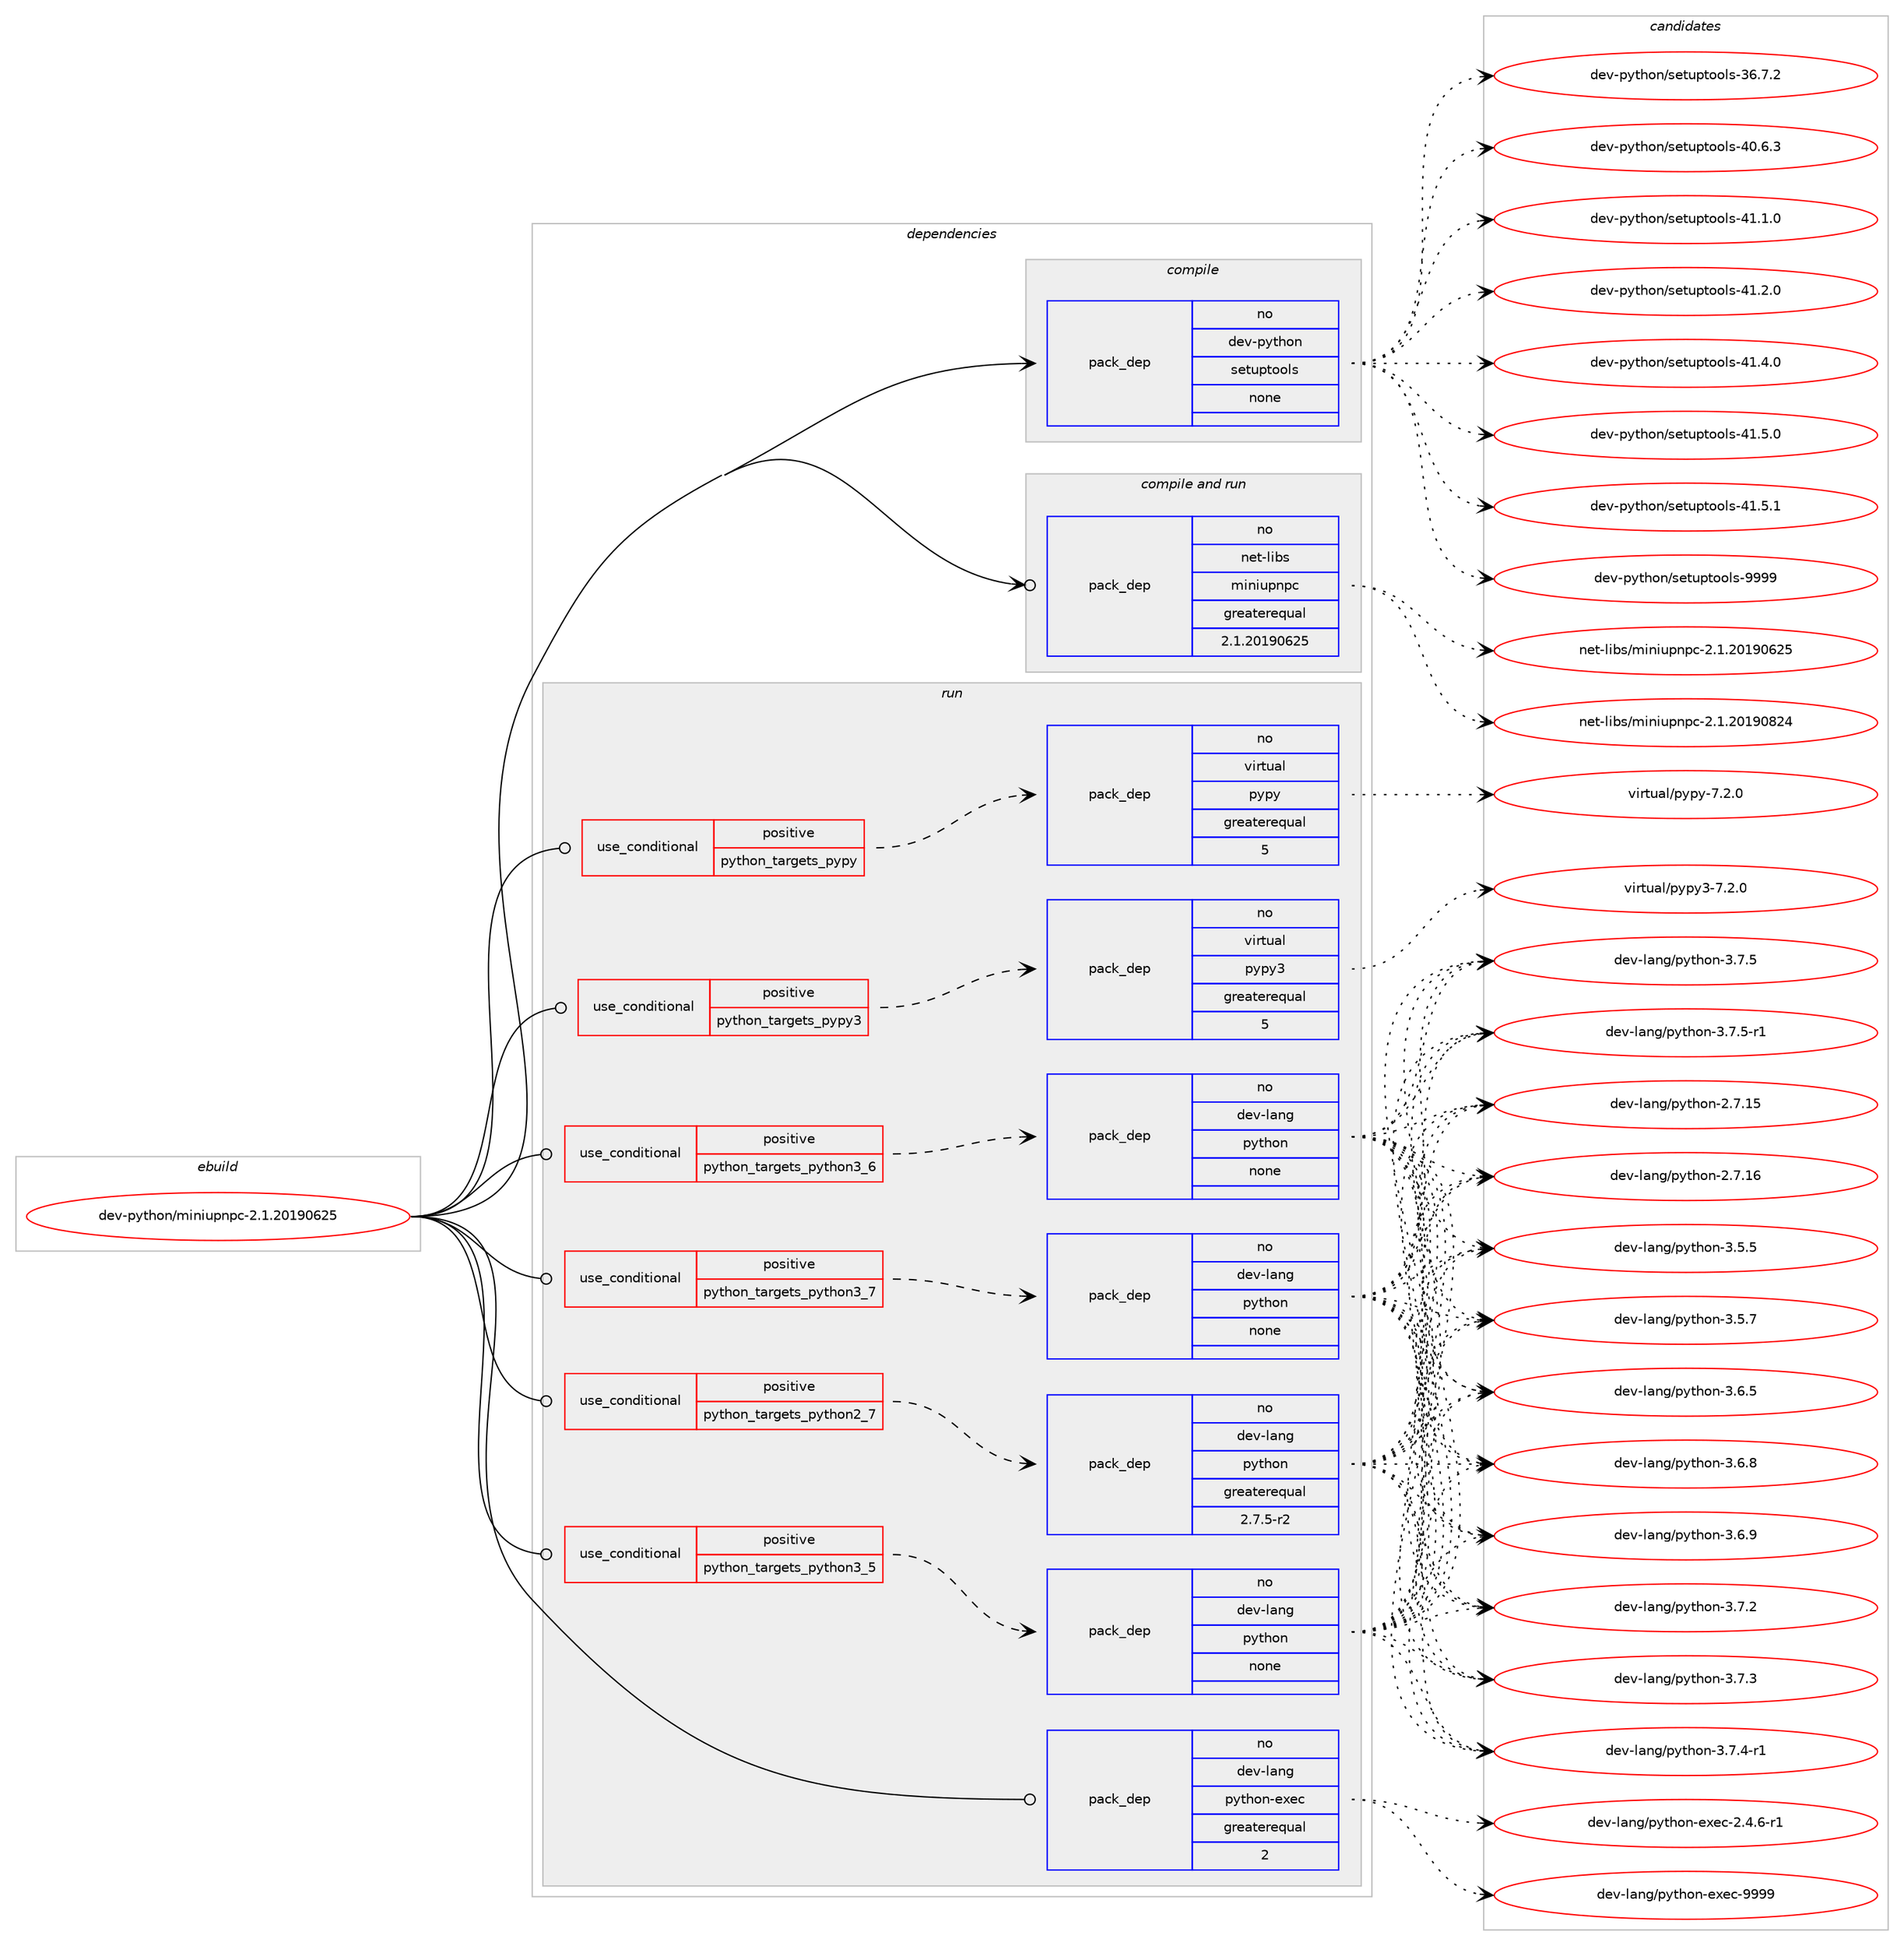 digraph prolog {

# *************
# Graph options
# *************

newrank=true;
concentrate=true;
compound=true;
graph [rankdir=LR,fontname=Helvetica,fontsize=10,ranksep=1.5];#, ranksep=2.5, nodesep=0.2];
edge  [arrowhead=vee];
node  [fontname=Helvetica,fontsize=10];

# **********
# The ebuild
# **********

subgraph cluster_leftcol {
color=gray;
rank=same;
label=<<i>ebuild</i>>;
id [label="dev-python/miniupnpc-2.1.20190625", color=red, width=4, href="../dev-python/miniupnpc-2.1.20190625.svg"];
}

# ****************
# The dependencies
# ****************

subgraph cluster_midcol {
color=gray;
label=<<i>dependencies</i>>;
subgraph cluster_compile {
fillcolor="#eeeeee";
style=filled;
label=<<i>compile</i>>;
subgraph pack460305 {
dependency614646 [label=<<TABLE BORDER="0" CELLBORDER="1" CELLSPACING="0" CELLPADDING="4" WIDTH="220"><TR><TD ROWSPAN="6" CELLPADDING="30">pack_dep</TD></TR><TR><TD WIDTH="110">no</TD></TR><TR><TD>dev-python</TD></TR><TR><TD>setuptools</TD></TR><TR><TD>none</TD></TR><TR><TD></TD></TR></TABLE>>, shape=none, color=blue];
}
id:e -> dependency614646:w [weight=20,style="solid",arrowhead="vee"];
}
subgraph cluster_compileandrun {
fillcolor="#eeeeee";
style=filled;
label=<<i>compile and run</i>>;
subgraph pack460306 {
dependency614647 [label=<<TABLE BORDER="0" CELLBORDER="1" CELLSPACING="0" CELLPADDING="4" WIDTH="220"><TR><TD ROWSPAN="6" CELLPADDING="30">pack_dep</TD></TR><TR><TD WIDTH="110">no</TD></TR><TR><TD>net-libs</TD></TR><TR><TD>miniupnpc</TD></TR><TR><TD>greaterequal</TD></TR><TR><TD>2.1.20190625</TD></TR></TABLE>>, shape=none, color=blue];
}
id:e -> dependency614647:w [weight=20,style="solid",arrowhead="odotvee"];
}
subgraph cluster_run {
fillcolor="#eeeeee";
style=filled;
label=<<i>run</i>>;
subgraph cond142536 {
dependency614648 [label=<<TABLE BORDER="0" CELLBORDER="1" CELLSPACING="0" CELLPADDING="4"><TR><TD ROWSPAN="3" CELLPADDING="10">use_conditional</TD></TR><TR><TD>positive</TD></TR><TR><TD>python_targets_pypy</TD></TR></TABLE>>, shape=none, color=red];
subgraph pack460307 {
dependency614649 [label=<<TABLE BORDER="0" CELLBORDER="1" CELLSPACING="0" CELLPADDING="4" WIDTH="220"><TR><TD ROWSPAN="6" CELLPADDING="30">pack_dep</TD></TR><TR><TD WIDTH="110">no</TD></TR><TR><TD>virtual</TD></TR><TR><TD>pypy</TD></TR><TR><TD>greaterequal</TD></TR><TR><TD>5</TD></TR></TABLE>>, shape=none, color=blue];
}
dependency614648:e -> dependency614649:w [weight=20,style="dashed",arrowhead="vee"];
}
id:e -> dependency614648:w [weight=20,style="solid",arrowhead="odot"];
subgraph cond142537 {
dependency614650 [label=<<TABLE BORDER="0" CELLBORDER="1" CELLSPACING="0" CELLPADDING="4"><TR><TD ROWSPAN="3" CELLPADDING="10">use_conditional</TD></TR><TR><TD>positive</TD></TR><TR><TD>python_targets_pypy3</TD></TR></TABLE>>, shape=none, color=red];
subgraph pack460308 {
dependency614651 [label=<<TABLE BORDER="0" CELLBORDER="1" CELLSPACING="0" CELLPADDING="4" WIDTH="220"><TR><TD ROWSPAN="6" CELLPADDING="30">pack_dep</TD></TR><TR><TD WIDTH="110">no</TD></TR><TR><TD>virtual</TD></TR><TR><TD>pypy3</TD></TR><TR><TD>greaterequal</TD></TR><TR><TD>5</TD></TR></TABLE>>, shape=none, color=blue];
}
dependency614650:e -> dependency614651:w [weight=20,style="dashed",arrowhead="vee"];
}
id:e -> dependency614650:w [weight=20,style="solid",arrowhead="odot"];
subgraph cond142538 {
dependency614652 [label=<<TABLE BORDER="0" CELLBORDER="1" CELLSPACING="0" CELLPADDING="4"><TR><TD ROWSPAN="3" CELLPADDING="10">use_conditional</TD></TR><TR><TD>positive</TD></TR><TR><TD>python_targets_python2_7</TD></TR></TABLE>>, shape=none, color=red];
subgraph pack460309 {
dependency614653 [label=<<TABLE BORDER="0" CELLBORDER="1" CELLSPACING="0" CELLPADDING="4" WIDTH="220"><TR><TD ROWSPAN="6" CELLPADDING="30">pack_dep</TD></TR><TR><TD WIDTH="110">no</TD></TR><TR><TD>dev-lang</TD></TR><TR><TD>python</TD></TR><TR><TD>greaterequal</TD></TR><TR><TD>2.7.5-r2</TD></TR></TABLE>>, shape=none, color=blue];
}
dependency614652:e -> dependency614653:w [weight=20,style="dashed",arrowhead="vee"];
}
id:e -> dependency614652:w [weight=20,style="solid",arrowhead="odot"];
subgraph cond142539 {
dependency614654 [label=<<TABLE BORDER="0" CELLBORDER="1" CELLSPACING="0" CELLPADDING="4"><TR><TD ROWSPAN="3" CELLPADDING="10">use_conditional</TD></TR><TR><TD>positive</TD></TR><TR><TD>python_targets_python3_5</TD></TR></TABLE>>, shape=none, color=red];
subgraph pack460310 {
dependency614655 [label=<<TABLE BORDER="0" CELLBORDER="1" CELLSPACING="0" CELLPADDING="4" WIDTH="220"><TR><TD ROWSPAN="6" CELLPADDING="30">pack_dep</TD></TR><TR><TD WIDTH="110">no</TD></TR><TR><TD>dev-lang</TD></TR><TR><TD>python</TD></TR><TR><TD>none</TD></TR><TR><TD></TD></TR></TABLE>>, shape=none, color=blue];
}
dependency614654:e -> dependency614655:w [weight=20,style="dashed",arrowhead="vee"];
}
id:e -> dependency614654:w [weight=20,style="solid",arrowhead="odot"];
subgraph cond142540 {
dependency614656 [label=<<TABLE BORDER="0" CELLBORDER="1" CELLSPACING="0" CELLPADDING="4"><TR><TD ROWSPAN="3" CELLPADDING="10">use_conditional</TD></TR><TR><TD>positive</TD></TR><TR><TD>python_targets_python3_6</TD></TR></TABLE>>, shape=none, color=red];
subgraph pack460311 {
dependency614657 [label=<<TABLE BORDER="0" CELLBORDER="1" CELLSPACING="0" CELLPADDING="4" WIDTH="220"><TR><TD ROWSPAN="6" CELLPADDING="30">pack_dep</TD></TR><TR><TD WIDTH="110">no</TD></TR><TR><TD>dev-lang</TD></TR><TR><TD>python</TD></TR><TR><TD>none</TD></TR><TR><TD></TD></TR></TABLE>>, shape=none, color=blue];
}
dependency614656:e -> dependency614657:w [weight=20,style="dashed",arrowhead="vee"];
}
id:e -> dependency614656:w [weight=20,style="solid",arrowhead="odot"];
subgraph cond142541 {
dependency614658 [label=<<TABLE BORDER="0" CELLBORDER="1" CELLSPACING="0" CELLPADDING="4"><TR><TD ROWSPAN="3" CELLPADDING="10">use_conditional</TD></TR><TR><TD>positive</TD></TR><TR><TD>python_targets_python3_7</TD></TR></TABLE>>, shape=none, color=red];
subgraph pack460312 {
dependency614659 [label=<<TABLE BORDER="0" CELLBORDER="1" CELLSPACING="0" CELLPADDING="4" WIDTH="220"><TR><TD ROWSPAN="6" CELLPADDING="30">pack_dep</TD></TR><TR><TD WIDTH="110">no</TD></TR><TR><TD>dev-lang</TD></TR><TR><TD>python</TD></TR><TR><TD>none</TD></TR><TR><TD></TD></TR></TABLE>>, shape=none, color=blue];
}
dependency614658:e -> dependency614659:w [weight=20,style="dashed",arrowhead="vee"];
}
id:e -> dependency614658:w [weight=20,style="solid",arrowhead="odot"];
subgraph pack460313 {
dependency614660 [label=<<TABLE BORDER="0" CELLBORDER="1" CELLSPACING="0" CELLPADDING="4" WIDTH="220"><TR><TD ROWSPAN="6" CELLPADDING="30">pack_dep</TD></TR><TR><TD WIDTH="110">no</TD></TR><TR><TD>dev-lang</TD></TR><TR><TD>python-exec</TD></TR><TR><TD>greaterequal</TD></TR><TR><TD>2</TD></TR></TABLE>>, shape=none, color=blue];
}
id:e -> dependency614660:w [weight=20,style="solid",arrowhead="odot"];
}
}

# **************
# The candidates
# **************

subgraph cluster_choices {
rank=same;
color=gray;
label=<<i>candidates</i>>;

subgraph choice460305 {
color=black;
nodesep=1;
choice100101118451121211161041111104711510111611711211611111110811545515446554650 [label="dev-python/setuptools-36.7.2", color=red, width=4,href="../dev-python/setuptools-36.7.2.svg"];
choice100101118451121211161041111104711510111611711211611111110811545524846544651 [label="dev-python/setuptools-40.6.3", color=red, width=4,href="../dev-python/setuptools-40.6.3.svg"];
choice100101118451121211161041111104711510111611711211611111110811545524946494648 [label="dev-python/setuptools-41.1.0", color=red, width=4,href="../dev-python/setuptools-41.1.0.svg"];
choice100101118451121211161041111104711510111611711211611111110811545524946504648 [label="dev-python/setuptools-41.2.0", color=red, width=4,href="../dev-python/setuptools-41.2.0.svg"];
choice100101118451121211161041111104711510111611711211611111110811545524946524648 [label="dev-python/setuptools-41.4.0", color=red, width=4,href="../dev-python/setuptools-41.4.0.svg"];
choice100101118451121211161041111104711510111611711211611111110811545524946534648 [label="dev-python/setuptools-41.5.0", color=red, width=4,href="../dev-python/setuptools-41.5.0.svg"];
choice100101118451121211161041111104711510111611711211611111110811545524946534649 [label="dev-python/setuptools-41.5.1", color=red, width=4,href="../dev-python/setuptools-41.5.1.svg"];
choice10010111845112121116104111110471151011161171121161111111081154557575757 [label="dev-python/setuptools-9999", color=red, width=4,href="../dev-python/setuptools-9999.svg"];
dependency614646:e -> choice100101118451121211161041111104711510111611711211611111110811545515446554650:w [style=dotted,weight="100"];
dependency614646:e -> choice100101118451121211161041111104711510111611711211611111110811545524846544651:w [style=dotted,weight="100"];
dependency614646:e -> choice100101118451121211161041111104711510111611711211611111110811545524946494648:w [style=dotted,weight="100"];
dependency614646:e -> choice100101118451121211161041111104711510111611711211611111110811545524946504648:w [style=dotted,weight="100"];
dependency614646:e -> choice100101118451121211161041111104711510111611711211611111110811545524946524648:w [style=dotted,weight="100"];
dependency614646:e -> choice100101118451121211161041111104711510111611711211611111110811545524946534648:w [style=dotted,weight="100"];
dependency614646:e -> choice100101118451121211161041111104711510111611711211611111110811545524946534649:w [style=dotted,weight="100"];
dependency614646:e -> choice10010111845112121116104111110471151011161171121161111111081154557575757:w [style=dotted,weight="100"];
}
subgraph choice460306 {
color=black;
nodesep=1;
choice1101011164510810598115471091051101051171121101129945504649465048495748545053 [label="net-libs/miniupnpc-2.1.20190625", color=red, width=4,href="../net-libs/miniupnpc-2.1.20190625.svg"];
choice1101011164510810598115471091051101051171121101129945504649465048495748565052 [label="net-libs/miniupnpc-2.1.20190824", color=red, width=4,href="../net-libs/miniupnpc-2.1.20190824.svg"];
dependency614647:e -> choice1101011164510810598115471091051101051171121101129945504649465048495748545053:w [style=dotted,weight="100"];
dependency614647:e -> choice1101011164510810598115471091051101051171121101129945504649465048495748565052:w [style=dotted,weight="100"];
}
subgraph choice460307 {
color=black;
nodesep=1;
choice1181051141161179710847112121112121455546504648 [label="virtual/pypy-7.2.0", color=red, width=4,href="../virtual/pypy-7.2.0.svg"];
dependency614649:e -> choice1181051141161179710847112121112121455546504648:w [style=dotted,weight="100"];
}
subgraph choice460308 {
color=black;
nodesep=1;
choice118105114116117971084711212111212151455546504648 [label="virtual/pypy3-7.2.0", color=red, width=4,href="../virtual/pypy3-7.2.0.svg"];
dependency614651:e -> choice118105114116117971084711212111212151455546504648:w [style=dotted,weight="100"];
}
subgraph choice460309 {
color=black;
nodesep=1;
choice10010111845108971101034711212111610411111045504655464953 [label="dev-lang/python-2.7.15", color=red, width=4,href="../dev-lang/python-2.7.15.svg"];
choice10010111845108971101034711212111610411111045504655464954 [label="dev-lang/python-2.7.16", color=red, width=4,href="../dev-lang/python-2.7.16.svg"];
choice100101118451089711010347112121116104111110455146534653 [label="dev-lang/python-3.5.5", color=red, width=4,href="../dev-lang/python-3.5.5.svg"];
choice100101118451089711010347112121116104111110455146534655 [label="dev-lang/python-3.5.7", color=red, width=4,href="../dev-lang/python-3.5.7.svg"];
choice100101118451089711010347112121116104111110455146544653 [label="dev-lang/python-3.6.5", color=red, width=4,href="../dev-lang/python-3.6.5.svg"];
choice100101118451089711010347112121116104111110455146544656 [label="dev-lang/python-3.6.8", color=red, width=4,href="../dev-lang/python-3.6.8.svg"];
choice100101118451089711010347112121116104111110455146544657 [label="dev-lang/python-3.6.9", color=red, width=4,href="../dev-lang/python-3.6.9.svg"];
choice100101118451089711010347112121116104111110455146554650 [label="dev-lang/python-3.7.2", color=red, width=4,href="../dev-lang/python-3.7.2.svg"];
choice100101118451089711010347112121116104111110455146554651 [label="dev-lang/python-3.7.3", color=red, width=4,href="../dev-lang/python-3.7.3.svg"];
choice1001011184510897110103471121211161041111104551465546524511449 [label="dev-lang/python-3.7.4-r1", color=red, width=4,href="../dev-lang/python-3.7.4-r1.svg"];
choice100101118451089711010347112121116104111110455146554653 [label="dev-lang/python-3.7.5", color=red, width=4,href="../dev-lang/python-3.7.5.svg"];
choice1001011184510897110103471121211161041111104551465546534511449 [label="dev-lang/python-3.7.5-r1", color=red, width=4,href="../dev-lang/python-3.7.5-r1.svg"];
dependency614653:e -> choice10010111845108971101034711212111610411111045504655464953:w [style=dotted,weight="100"];
dependency614653:e -> choice10010111845108971101034711212111610411111045504655464954:w [style=dotted,weight="100"];
dependency614653:e -> choice100101118451089711010347112121116104111110455146534653:w [style=dotted,weight="100"];
dependency614653:e -> choice100101118451089711010347112121116104111110455146534655:w [style=dotted,weight="100"];
dependency614653:e -> choice100101118451089711010347112121116104111110455146544653:w [style=dotted,weight="100"];
dependency614653:e -> choice100101118451089711010347112121116104111110455146544656:w [style=dotted,weight="100"];
dependency614653:e -> choice100101118451089711010347112121116104111110455146544657:w [style=dotted,weight="100"];
dependency614653:e -> choice100101118451089711010347112121116104111110455146554650:w [style=dotted,weight="100"];
dependency614653:e -> choice100101118451089711010347112121116104111110455146554651:w [style=dotted,weight="100"];
dependency614653:e -> choice1001011184510897110103471121211161041111104551465546524511449:w [style=dotted,weight="100"];
dependency614653:e -> choice100101118451089711010347112121116104111110455146554653:w [style=dotted,weight="100"];
dependency614653:e -> choice1001011184510897110103471121211161041111104551465546534511449:w [style=dotted,weight="100"];
}
subgraph choice460310 {
color=black;
nodesep=1;
choice10010111845108971101034711212111610411111045504655464953 [label="dev-lang/python-2.7.15", color=red, width=4,href="../dev-lang/python-2.7.15.svg"];
choice10010111845108971101034711212111610411111045504655464954 [label="dev-lang/python-2.7.16", color=red, width=4,href="../dev-lang/python-2.7.16.svg"];
choice100101118451089711010347112121116104111110455146534653 [label="dev-lang/python-3.5.5", color=red, width=4,href="../dev-lang/python-3.5.5.svg"];
choice100101118451089711010347112121116104111110455146534655 [label="dev-lang/python-3.5.7", color=red, width=4,href="../dev-lang/python-3.5.7.svg"];
choice100101118451089711010347112121116104111110455146544653 [label="dev-lang/python-3.6.5", color=red, width=4,href="../dev-lang/python-3.6.5.svg"];
choice100101118451089711010347112121116104111110455146544656 [label="dev-lang/python-3.6.8", color=red, width=4,href="../dev-lang/python-3.6.8.svg"];
choice100101118451089711010347112121116104111110455146544657 [label="dev-lang/python-3.6.9", color=red, width=4,href="../dev-lang/python-3.6.9.svg"];
choice100101118451089711010347112121116104111110455146554650 [label="dev-lang/python-3.7.2", color=red, width=4,href="../dev-lang/python-3.7.2.svg"];
choice100101118451089711010347112121116104111110455146554651 [label="dev-lang/python-3.7.3", color=red, width=4,href="../dev-lang/python-3.7.3.svg"];
choice1001011184510897110103471121211161041111104551465546524511449 [label="dev-lang/python-3.7.4-r1", color=red, width=4,href="../dev-lang/python-3.7.4-r1.svg"];
choice100101118451089711010347112121116104111110455146554653 [label="dev-lang/python-3.7.5", color=red, width=4,href="../dev-lang/python-3.7.5.svg"];
choice1001011184510897110103471121211161041111104551465546534511449 [label="dev-lang/python-3.7.5-r1", color=red, width=4,href="../dev-lang/python-3.7.5-r1.svg"];
dependency614655:e -> choice10010111845108971101034711212111610411111045504655464953:w [style=dotted,weight="100"];
dependency614655:e -> choice10010111845108971101034711212111610411111045504655464954:w [style=dotted,weight="100"];
dependency614655:e -> choice100101118451089711010347112121116104111110455146534653:w [style=dotted,weight="100"];
dependency614655:e -> choice100101118451089711010347112121116104111110455146534655:w [style=dotted,weight="100"];
dependency614655:e -> choice100101118451089711010347112121116104111110455146544653:w [style=dotted,weight="100"];
dependency614655:e -> choice100101118451089711010347112121116104111110455146544656:w [style=dotted,weight="100"];
dependency614655:e -> choice100101118451089711010347112121116104111110455146544657:w [style=dotted,weight="100"];
dependency614655:e -> choice100101118451089711010347112121116104111110455146554650:w [style=dotted,weight="100"];
dependency614655:e -> choice100101118451089711010347112121116104111110455146554651:w [style=dotted,weight="100"];
dependency614655:e -> choice1001011184510897110103471121211161041111104551465546524511449:w [style=dotted,weight="100"];
dependency614655:e -> choice100101118451089711010347112121116104111110455146554653:w [style=dotted,weight="100"];
dependency614655:e -> choice1001011184510897110103471121211161041111104551465546534511449:w [style=dotted,weight="100"];
}
subgraph choice460311 {
color=black;
nodesep=1;
choice10010111845108971101034711212111610411111045504655464953 [label="dev-lang/python-2.7.15", color=red, width=4,href="../dev-lang/python-2.7.15.svg"];
choice10010111845108971101034711212111610411111045504655464954 [label="dev-lang/python-2.7.16", color=red, width=4,href="../dev-lang/python-2.7.16.svg"];
choice100101118451089711010347112121116104111110455146534653 [label="dev-lang/python-3.5.5", color=red, width=4,href="../dev-lang/python-3.5.5.svg"];
choice100101118451089711010347112121116104111110455146534655 [label="dev-lang/python-3.5.7", color=red, width=4,href="../dev-lang/python-3.5.7.svg"];
choice100101118451089711010347112121116104111110455146544653 [label="dev-lang/python-3.6.5", color=red, width=4,href="../dev-lang/python-3.6.5.svg"];
choice100101118451089711010347112121116104111110455146544656 [label="dev-lang/python-3.6.8", color=red, width=4,href="../dev-lang/python-3.6.8.svg"];
choice100101118451089711010347112121116104111110455146544657 [label="dev-lang/python-3.6.9", color=red, width=4,href="../dev-lang/python-3.6.9.svg"];
choice100101118451089711010347112121116104111110455146554650 [label="dev-lang/python-3.7.2", color=red, width=4,href="../dev-lang/python-3.7.2.svg"];
choice100101118451089711010347112121116104111110455146554651 [label="dev-lang/python-3.7.3", color=red, width=4,href="../dev-lang/python-3.7.3.svg"];
choice1001011184510897110103471121211161041111104551465546524511449 [label="dev-lang/python-3.7.4-r1", color=red, width=4,href="../dev-lang/python-3.7.4-r1.svg"];
choice100101118451089711010347112121116104111110455146554653 [label="dev-lang/python-3.7.5", color=red, width=4,href="../dev-lang/python-3.7.5.svg"];
choice1001011184510897110103471121211161041111104551465546534511449 [label="dev-lang/python-3.7.5-r1", color=red, width=4,href="../dev-lang/python-3.7.5-r1.svg"];
dependency614657:e -> choice10010111845108971101034711212111610411111045504655464953:w [style=dotted,weight="100"];
dependency614657:e -> choice10010111845108971101034711212111610411111045504655464954:w [style=dotted,weight="100"];
dependency614657:e -> choice100101118451089711010347112121116104111110455146534653:w [style=dotted,weight="100"];
dependency614657:e -> choice100101118451089711010347112121116104111110455146534655:w [style=dotted,weight="100"];
dependency614657:e -> choice100101118451089711010347112121116104111110455146544653:w [style=dotted,weight="100"];
dependency614657:e -> choice100101118451089711010347112121116104111110455146544656:w [style=dotted,weight="100"];
dependency614657:e -> choice100101118451089711010347112121116104111110455146544657:w [style=dotted,weight="100"];
dependency614657:e -> choice100101118451089711010347112121116104111110455146554650:w [style=dotted,weight="100"];
dependency614657:e -> choice100101118451089711010347112121116104111110455146554651:w [style=dotted,weight="100"];
dependency614657:e -> choice1001011184510897110103471121211161041111104551465546524511449:w [style=dotted,weight="100"];
dependency614657:e -> choice100101118451089711010347112121116104111110455146554653:w [style=dotted,weight="100"];
dependency614657:e -> choice1001011184510897110103471121211161041111104551465546534511449:w [style=dotted,weight="100"];
}
subgraph choice460312 {
color=black;
nodesep=1;
choice10010111845108971101034711212111610411111045504655464953 [label="dev-lang/python-2.7.15", color=red, width=4,href="../dev-lang/python-2.7.15.svg"];
choice10010111845108971101034711212111610411111045504655464954 [label="dev-lang/python-2.7.16", color=red, width=4,href="../dev-lang/python-2.7.16.svg"];
choice100101118451089711010347112121116104111110455146534653 [label="dev-lang/python-3.5.5", color=red, width=4,href="../dev-lang/python-3.5.5.svg"];
choice100101118451089711010347112121116104111110455146534655 [label="dev-lang/python-3.5.7", color=red, width=4,href="../dev-lang/python-3.5.7.svg"];
choice100101118451089711010347112121116104111110455146544653 [label="dev-lang/python-3.6.5", color=red, width=4,href="../dev-lang/python-3.6.5.svg"];
choice100101118451089711010347112121116104111110455146544656 [label="dev-lang/python-3.6.8", color=red, width=4,href="../dev-lang/python-3.6.8.svg"];
choice100101118451089711010347112121116104111110455146544657 [label="dev-lang/python-3.6.9", color=red, width=4,href="../dev-lang/python-3.6.9.svg"];
choice100101118451089711010347112121116104111110455146554650 [label="dev-lang/python-3.7.2", color=red, width=4,href="../dev-lang/python-3.7.2.svg"];
choice100101118451089711010347112121116104111110455146554651 [label="dev-lang/python-3.7.3", color=red, width=4,href="../dev-lang/python-3.7.3.svg"];
choice1001011184510897110103471121211161041111104551465546524511449 [label="dev-lang/python-3.7.4-r1", color=red, width=4,href="../dev-lang/python-3.7.4-r1.svg"];
choice100101118451089711010347112121116104111110455146554653 [label="dev-lang/python-3.7.5", color=red, width=4,href="../dev-lang/python-3.7.5.svg"];
choice1001011184510897110103471121211161041111104551465546534511449 [label="dev-lang/python-3.7.5-r1", color=red, width=4,href="../dev-lang/python-3.7.5-r1.svg"];
dependency614659:e -> choice10010111845108971101034711212111610411111045504655464953:w [style=dotted,weight="100"];
dependency614659:e -> choice10010111845108971101034711212111610411111045504655464954:w [style=dotted,weight="100"];
dependency614659:e -> choice100101118451089711010347112121116104111110455146534653:w [style=dotted,weight="100"];
dependency614659:e -> choice100101118451089711010347112121116104111110455146534655:w [style=dotted,weight="100"];
dependency614659:e -> choice100101118451089711010347112121116104111110455146544653:w [style=dotted,weight="100"];
dependency614659:e -> choice100101118451089711010347112121116104111110455146544656:w [style=dotted,weight="100"];
dependency614659:e -> choice100101118451089711010347112121116104111110455146544657:w [style=dotted,weight="100"];
dependency614659:e -> choice100101118451089711010347112121116104111110455146554650:w [style=dotted,weight="100"];
dependency614659:e -> choice100101118451089711010347112121116104111110455146554651:w [style=dotted,weight="100"];
dependency614659:e -> choice1001011184510897110103471121211161041111104551465546524511449:w [style=dotted,weight="100"];
dependency614659:e -> choice100101118451089711010347112121116104111110455146554653:w [style=dotted,weight="100"];
dependency614659:e -> choice1001011184510897110103471121211161041111104551465546534511449:w [style=dotted,weight="100"];
}
subgraph choice460313 {
color=black;
nodesep=1;
choice10010111845108971101034711212111610411111045101120101994550465246544511449 [label="dev-lang/python-exec-2.4.6-r1", color=red, width=4,href="../dev-lang/python-exec-2.4.6-r1.svg"];
choice10010111845108971101034711212111610411111045101120101994557575757 [label="dev-lang/python-exec-9999", color=red, width=4,href="../dev-lang/python-exec-9999.svg"];
dependency614660:e -> choice10010111845108971101034711212111610411111045101120101994550465246544511449:w [style=dotted,weight="100"];
dependency614660:e -> choice10010111845108971101034711212111610411111045101120101994557575757:w [style=dotted,weight="100"];
}
}

}
